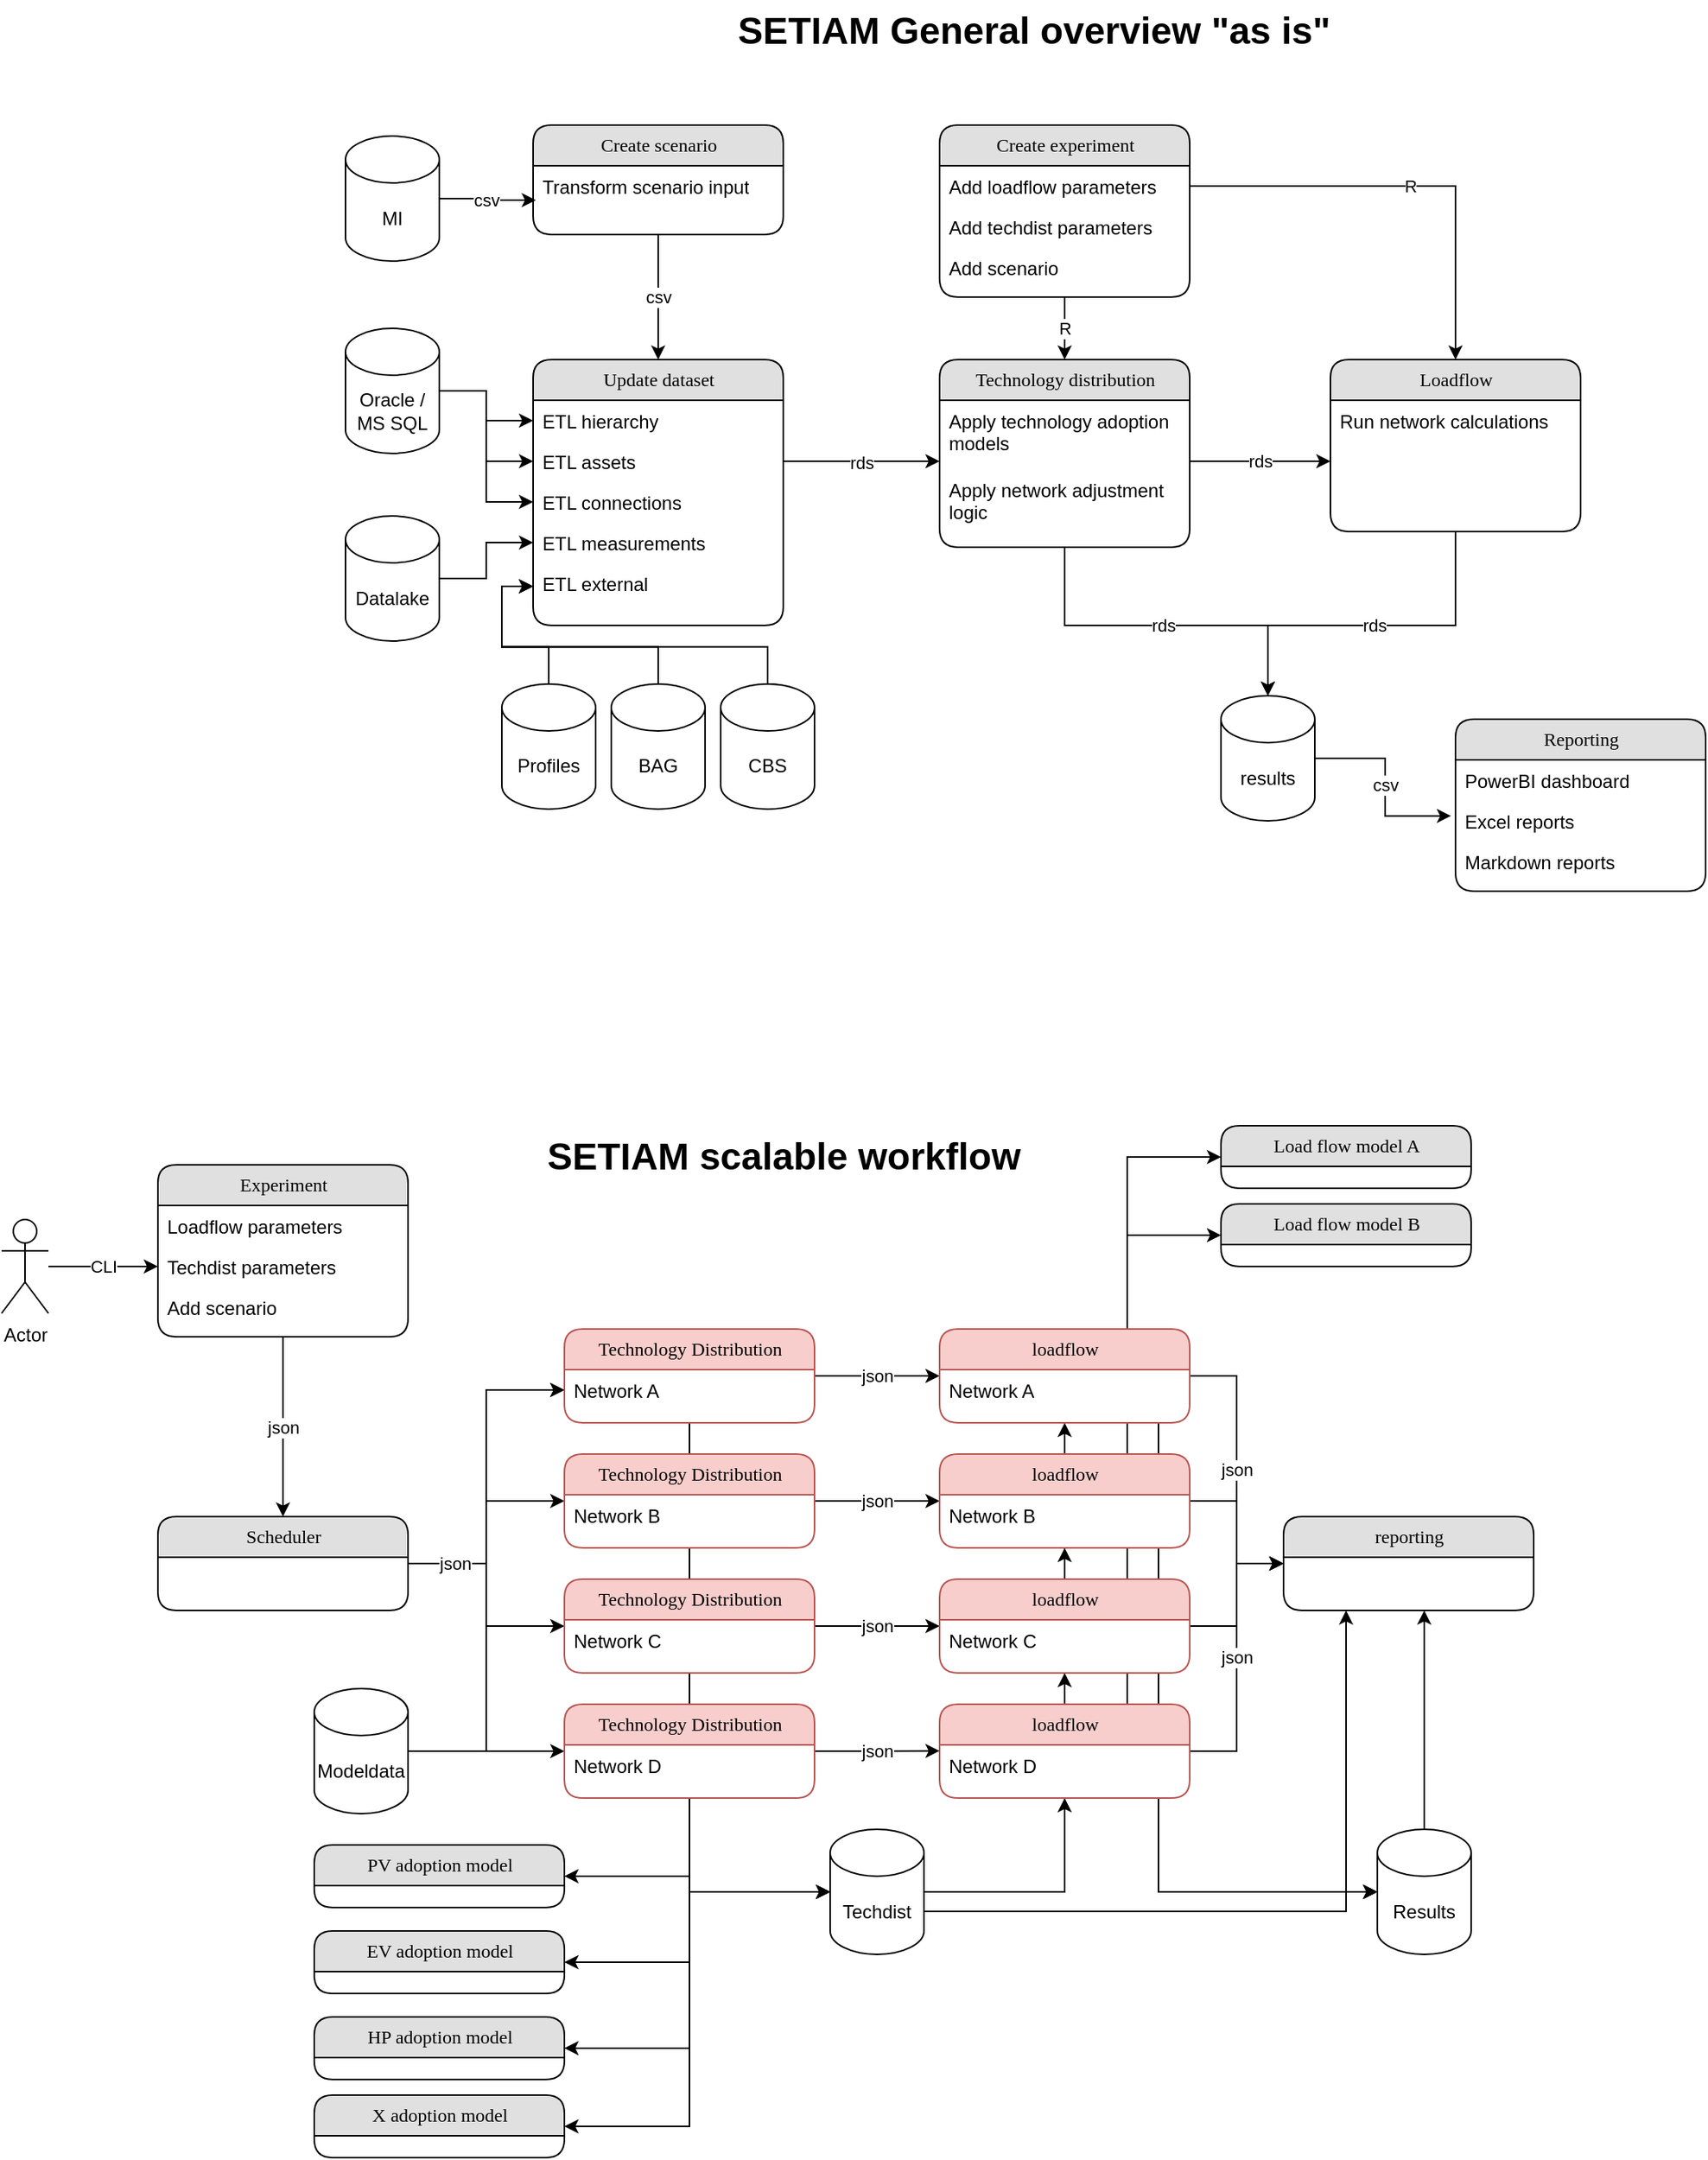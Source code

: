 <mxfile version="21.1.2" type="github">
  <diagram name="Page-1" id="b520641d-4fe3-3701-9064-5fc419738815">
    <mxGraphModel dx="5374" dy="796" grid="1" gridSize="10" guides="1" tooltips="1" connect="1" arrows="1" fold="1" page="1" pageScale="1" pageWidth="1100" pageHeight="850" background="none" math="0" shadow="0">
      <root>
        <mxCell id="0" />
        <mxCell id="1" parent="0" />
        <mxCell id="PACxMlugmtT-tu7Vrz_O-5" value="Update dataset" style="swimlane;html=1;fontStyle=0;childLayout=stackLayout;horizontal=1;startSize=26;fillColor=#e0e0e0;horizontalStack=0;resizeParent=1;resizeLast=0;collapsible=1;marginBottom=0;swimlaneFillColor=#ffffff;align=center;rounded=1;shadow=0;comic=0;labelBackgroundColor=none;strokeWidth=1;fontFamily=Verdana;fontSize=12" parent="1" vertex="1">
          <mxGeometry x="-2050" y="230" width="160" height="170" as="geometry">
            <mxRectangle x="-2050" y="230" width="130" height="30" as="alternateBounds" />
          </mxGeometry>
        </mxCell>
        <mxCell id="PACxMlugmtT-tu7Vrz_O-6" value="ETL hierarchy" style="text;html=1;strokeColor=none;fillColor=none;spacingLeft=4;spacingRight=4;whiteSpace=wrap;overflow=hidden;rotatable=0;points=[[0,0.5],[1,0.5]];portConstraint=eastwest;" parent="PACxMlugmtT-tu7Vrz_O-5" vertex="1">
          <mxGeometry y="26" width="160" height="26" as="geometry" />
        </mxCell>
        <mxCell id="PACxMlugmtT-tu7Vrz_O-7" value="ETL assets" style="text;html=1;strokeColor=none;fillColor=none;spacingLeft=4;spacingRight=4;whiteSpace=wrap;overflow=hidden;rotatable=0;points=[[0,0.5],[1,0.5]];portConstraint=eastwest;" parent="PACxMlugmtT-tu7Vrz_O-5" vertex="1">
          <mxGeometry y="52" width="160" height="26" as="geometry" />
        </mxCell>
        <mxCell id="PACxMlugmtT-tu7Vrz_O-8" value="ETL connections" style="text;html=1;strokeColor=none;fillColor=none;spacingLeft=4;spacingRight=4;whiteSpace=wrap;overflow=hidden;rotatable=0;points=[[0,0.5],[1,0.5]];portConstraint=eastwest;" parent="PACxMlugmtT-tu7Vrz_O-5" vertex="1">
          <mxGeometry y="78" width="160" height="26" as="geometry" />
        </mxCell>
        <mxCell id="PACxMlugmtT-tu7Vrz_O-98" value="ETL measurements" style="text;html=1;strokeColor=none;fillColor=none;spacingLeft=4;spacingRight=4;whiteSpace=wrap;overflow=hidden;rotatable=0;points=[[0,0.5],[1,0.5]];portConstraint=eastwest;" parent="PACxMlugmtT-tu7Vrz_O-5" vertex="1">
          <mxGeometry y="104" width="160" height="26" as="geometry" />
        </mxCell>
        <mxCell id="PACxMlugmtT-tu7Vrz_O-100" value="ETL external&amp;nbsp;" style="text;html=1;strokeColor=none;fillColor=none;spacingLeft=4;spacingRight=4;whiteSpace=wrap;overflow=hidden;rotatable=0;points=[[0,0.5],[1,0.5]];portConstraint=eastwest;" parent="PACxMlugmtT-tu7Vrz_O-5" vertex="1">
          <mxGeometry y="130" width="160" height="30" as="geometry" />
        </mxCell>
        <mxCell id="PACxMlugmtT-tu7Vrz_O-108" value="csv" style="edgeStyle=orthogonalEdgeStyle;rounded=0;orthogonalLoop=1;jettySize=auto;html=1;exitX=0.5;exitY=1;exitDx=0;exitDy=0;entryX=0.5;entryY=0;entryDx=0;entryDy=0;" parent="1" source="PACxMlugmtT-tu7Vrz_O-19" target="PACxMlugmtT-tu7Vrz_O-5" edge="1">
          <mxGeometry relative="1" as="geometry" />
        </mxCell>
        <mxCell id="PACxMlugmtT-tu7Vrz_O-19" value="Create scenario" style="swimlane;html=1;fontStyle=0;childLayout=stackLayout;horizontal=1;startSize=26;fillColor=#e0e0e0;horizontalStack=0;resizeParent=1;resizeLast=0;collapsible=1;marginBottom=0;swimlaneFillColor=#ffffff;align=center;rounded=1;shadow=0;comic=0;labelBackgroundColor=none;strokeWidth=1;fontFamily=Verdana;fontSize=12" parent="1" vertex="1">
          <mxGeometry x="-2050" y="80" width="160" height="70" as="geometry">
            <mxRectangle x="-2050" y="80" width="130" height="30" as="alternateBounds" />
          </mxGeometry>
        </mxCell>
        <mxCell id="PACxMlugmtT-tu7Vrz_O-20" value="Transform scenario input" style="text;html=1;strokeColor=none;fillColor=none;spacingLeft=4;spacingRight=4;whiteSpace=wrap;overflow=hidden;rotatable=0;points=[[0,0.5],[1,0.5]];portConstraint=eastwest;" parent="PACxMlugmtT-tu7Vrz_O-19" vertex="1">
          <mxGeometry y="26" width="160" height="26" as="geometry" />
        </mxCell>
        <mxCell id="PACxMlugmtT-tu7Vrz_O-87" value="R" style="edgeStyle=orthogonalEdgeStyle;rounded=0;orthogonalLoop=1;jettySize=auto;html=1;exitX=0.5;exitY=1;exitDx=0;exitDy=0;entryX=0.5;entryY=0;entryDx=0;entryDy=0;" parent="1" source="PACxMlugmtT-tu7Vrz_O-35" target="PACxMlugmtT-tu7Vrz_O-68" edge="1">
          <mxGeometry relative="1" as="geometry" />
        </mxCell>
        <mxCell id="PACxMlugmtT-tu7Vrz_O-35" value="Create experiment" style="swimlane;html=1;fontStyle=0;childLayout=stackLayout;horizontal=1;startSize=26;fillColor=#e0e0e0;horizontalStack=0;resizeParent=1;resizeLast=0;collapsible=1;marginBottom=0;swimlaneFillColor=#ffffff;align=center;rounded=1;shadow=0;comic=0;labelBackgroundColor=none;strokeWidth=1;fontFamily=Verdana;fontSize=12" parent="1" vertex="1">
          <mxGeometry x="-1790" y="80" width="160" height="110" as="geometry" />
        </mxCell>
        <mxCell id="PACxMlugmtT-tu7Vrz_O-37" value="Add loadflow parameters" style="text;html=1;strokeColor=none;fillColor=none;spacingLeft=4;spacingRight=4;whiteSpace=wrap;overflow=hidden;rotatable=0;points=[[0,0.5],[1,0.5]];portConstraint=eastwest;" parent="PACxMlugmtT-tu7Vrz_O-35" vertex="1">
          <mxGeometry y="26" width="160" height="26" as="geometry" />
        </mxCell>
        <mxCell id="PACxMlugmtT-tu7Vrz_O-39" value="Add techdist parameters" style="text;html=1;strokeColor=none;fillColor=none;spacingLeft=4;spacingRight=4;whiteSpace=wrap;overflow=hidden;rotatable=0;points=[[0,0.5],[1,0.5]];portConstraint=eastwest;" parent="PACxMlugmtT-tu7Vrz_O-35" vertex="1">
          <mxGeometry y="52" width="160" height="26" as="geometry" />
        </mxCell>
        <mxCell id="PACxMlugmtT-tu7Vrz_O-107" value="Add scenario" style="text;html=1;strokeColor=none;fillColor=none;spacingLeft=4;spacingRight=4;whiteSpace=wrap;overflow=hidden;rotatable=0;points=[[0,0.5],[1,0.5]];portConstraint=eastwest;" parent="PACxMlugmtT-tu7Vrz_O-35" vertex="1">
          <mxGeometry y="78" width="160" height="26" as="geometry" />
        </mxCell>
        <mxCell id="PACxMlugmtT-tu7Vrz_O-114" style="edgeStyle=orthogonalEdgeStyle;rounded=0;orthogonalLoop=1;jettySize=auto;html=1;exitX=0.5;exitY=0;exitDx=0;exitDy=0;exitPerimeter=0;entryX=0;entryY=0.5;entryDx=0;entryDy=0;" parent="1" source="PACxMlugmtT-tu7Vrz_O-41" target="PACxMlugmtT-tu7Vrz_O-100" edge="1">
          <mxGeometry relative="1" as="geometry" />
        </mxCell>
        <mxCell id="PACxMlugmtT-tu7Vrz_O-41" value="BAG" style="shape=cylinder3;whiteSpace=wrap;html=1;boundedLbl=1;backgroundOutline=1;size=15;" parent="1" vertex="1">
          <mxGeometry x="-2000" y="437.5" width="60" height="80" as="geometry" />
        </mxCell>
        <mxCell id="PACxMlugmtT-tu7Vrz_O-117" style="edgeStyle=orthogonalEdgeStyle;rounded=0;orthogonalLoop=1;jettySize=auto;html=1;exitX=0.5;exitY=0;exitDx=0;exitDy=0;exitPerimeter=0;entryX=0;entryY=0.5;entryDx=0;entryDy=0;" parent="1" source="PACxMlugmtT-tu7Vrz_O-42" target="PACxMlugmtT-tu7Vrz_O-100" edge="1">
          <mxGeometry relative="1" as="geometry" />
        </mxCell>
        <mxCell id="PACxMlugmtT-tu7Vrz_O-42" value="CBS" style="shape=cylinder3;whiteSpace=wrap;html=1;boundedLbl=1;backgroundOutline=1;size=15;" parent="1" vertex="1">
          <mxGeometry x="-1930" y="437.5" width="60" height="80" as="geometry" />
        </mxCell>
        <mxCell id="PACxMlugmtT-tu7Vrz_O-99" style="edgeStyle=orthogonalEdgeStyle;rounded=0;orthogonalLoop=1;jettySize=auto;html=1;exitX=1;exitY=0.5;exitDx=0;exitDy=0;exitPerimeter=0;entryX=0;entryY=0.5;entryDx=0;entryDy=0;" parent="1" source="PACxMlugmtT-tu7Vrz_O-58" target="PACxMlugmtT-tu7Vrz_O-98" edge="1">
          <mxGeometry relative="1" as="geometry" />
        </mxCell>
        <mxCell id="PACxMlugmtT-tu7Vrz_O-58" value="Datalake" style="shape=cylinder3;whiteSpace=wrap;html=1;boundedLbl=1;backgroundOutline=1;size=15;" parent="1" vertex="1">
          <mxGeometry x="-2170" y="330" width="60" height="80" as="geometry" />
        </mxCell>
        <mxCell id="PACxMlugmtT-tu7Vrz_O-116" style="edgeStyle=orthogonalEdgeStyle;rounded=0;orthogonalLoop=1;jettySize=auto;html=1;exitX=0.5;exitY=0;exitDx=0;exitDy=0;exitPerimeter=0;entryX=0;entryY=0.5;entryDx=0;entryDy=0;" parent="1" source="PACxMlugmtT-tu7Vrz_O-66" target="PACxMlugmtT-tu7Vrz_O-100" edge="1">
          <mxGeometry relative="1" as="geometry" />
        </mxCell>
        <mxCell id="PACxMlugmtT-tu7Vrz_O-66" value="Profiles" style="shape=cylinder3;whiteSpace=wrap;html=1;boundedLbl=1;backgroundOutline=1;size=15;" parent="1" vertex="1">
          <mxGeometry x="-2070" y="437.5" width="60" height="80" as="geometry" />
        </mxCell>
        <mxCell id="PACxMlugmtT-tu7Vrz_O-104" value="csv" style="edgeStyle=orthogonalEdgeStyle;rounded=0;orthogonalLoop=1;jettySize=auto;html=1;exitX=1;exitY=0.5;exitDx=0;exitDy=0;exitPerimeter=0;entryX=0.011;entryY=0.846;entryDx=0;entryDy=0;entryPerimeter=0;" parent="1" source="PACxMlugmtT-tu7Vrz_O-67" target="PACxMlugmtT-tu7Vrz_O-20" edge="1">
          <mxGeometry relative="1" as="geometry">
            <mxPoint x="-2050" y="140" as="targetPoint" />
          </mxGeometry>
        </mxCell>
        <mxCell id="PACxMlugmtT-tu7Vrz_O-67" value="MI" style="shape=cylinder3;whiteSpace=wrap;html=1;boundedLbl=1;backgroundOutline=1;size=15;" parent="1" vertex="1">
          <mxGeometry x="-2170" y="87" width="60" height="80" as="geometry" />
        </mxCell>
        <mxCell id="PACxMlugmtT-tu7Vrz_O-84" value="rds" style="edgeStyle=orthogonalEdgeStyle;rounded=0;orthogonalLoop=1;jettySize=auto;html=1;exitX=0.5;exitY=1;exitDx=0;exitDy=0;" parent="1" source="PACxMlugmtT-tu7Vrz_O-68" target="PACxMlugmtT-tu7Vrz_O-83" edge="1">
          <mxGeometry x="0.003" relative="1" as="geometry">
            <Array as="points">
              <mxPoint x="-1710" y="400" />
              <mxPoint x="-1580" y="400" />
            </Array>
            <mxPoint as="offset" />
          </mxGeometry>
        </mxCell>
        <mxCell id="PACxMlugmtT-tu7Vrz_O-68" value="Technology distribution" style="swimlane;html=1;fontStyle=0;childLayout=stackLayout;horizontal=1;startSize=26;fillColor=#e0e0e0;horizontalStack=0;resizeParent=1;resizeLast=0;collapsible=1;marginBottom=0;swimlaneFillColor=#ffffff;align=center;rounded=1;shadow=0;comic=0;labelBackgroundColor=none;strokeWidth=1;fontFamily=Verdana;fontSize=12;enumerate=0;" parent="1" vertex="1">
          <mxGeometry x="-1790" y="230" width="160" height="120" as="geometry">
            <mxRectangle x="-1790" y="230" width="180" height="30" as="alternateBounds" />
          </mxGeometry>
        </mxCell>
        <mxCell id="PACxMlugmtT-tu7Vrz_O-69" value="Apply technology adoption models" style="text;html=1;strokeColor=none;fillColor=none;spacingLeft=4;spacingRight=4;whiteSpace=wrap;overflow=hidden;rotatable=0;points=[[0,0.5],[1,0.5]];portConstraint=eastwest;" parent="PACxMlugmtT-tu7Vrz_O-68" vertex="1">
          <mxGeometry y="26" width="160" height="44" as="geometry" />
        </mxCell>
        <mxCell id="PACxMlugmtT-tu7Vrz_O-97" value="Apply network adjustment logic" style="text;html=1;strokeColor=none;fillColor=none;spacingLeft=4;spacingRight=4;whiteSpace=wrap;overflow=hidden;rotatable=0;points=[[0,0.5],[1,0.5]];portConstraint=eastwest;" parent="PACxMlugmtT-tu7Vrz_O-68" vertex="1">
          <mxGeometry y="70" width="160" height="44" as="geometry" />
        </mxCell>
        <mxCell id="PACxMlugmtT-tu7Vrz_O-85" value="rds" style="edgeStyle=orthogonalEdgeStyle;rounded=0;orthogonalLoop=1;jettySize=auto;html=1;exitX=0.5;exitY=1;exitDx=0;exitDy=0;entryX=0.5;entryY=0;entryDx=0;entryDy=0;entryPerimeter=0;" parent="1" source="PACxMlugmtT-tu7Vrz_O-72" target="PACxMlugmtT-tu7Vrz_O-83" edge="1">
          <mxGeometry relative="1" as="geometry">
            <Array as="points">
              <mxPoint x="-1460" y="400" />
              <mxPoint x="-1580" y="400" />
            </Array>
          </mxGeometry>
        </mxCell>
        <mxCell id="PACxMlugmtT-tu7Vrz_O-72" value="Loadflow" style="swimlane;html=1;fontStyle=0;childLayout=stackLayout;horizontal=1;startSize=26;fillColor=#e0e0e0;horizontalStack=0;resizeParent=1;resizeLast=0;collapsible=1;marginBottom=0;swimlaneFillColor=#ffffff;align=center;rounded=1;shadow=0;comic=0;labelBackgroundColor=none;strokeWidth=1;fontFamily=Verdana;fontSize=12" parent="1" vertex="1">
          <mxGeometry x="-1540" y="230" width="160" height="110" as="geometry">
            <mxRectangle x="-1540" y="230" width="90" height="30" as="alternateBounds" />
          </mxGeometry>
        </mxCell>
        <mxCell id="PACxMlugmtT-tu7Vrz_O-73" value="Run network calculations" style="text;html=1;strokeColor=none;fillColor=none;spacingLeft=4;spacingRight=4;whiteSpace=wrap;overflow=hidden;rotatable=0;points=[[0,0.5],[1,0.5]];portConstraint=eastwest;" parent="PACxMlugmtT-tu7Vrz_O-72" vertex="1">
          <mxGeometry y="26" width="160" height="26" as="geometry" />
        </mxCell>
        <mxCell id="PACxMlugmtT-tu7Vrz_O-76" value="Reporting" style="swimlane;html=1;fontStyle=0;childLayout=stackLayout;horizontal=1;startSize=26;fillColor=#e0e0e0;horizontalStack=0;resizeParent=1;resizeLast=0;collapsible=1;marginBottom=0;swimlaneFillColor=#ffffff;align=center;rounded=1;shadow=0;comic=0;labelBackgroundColor=none;strokeWidth=1;fontFamily=Verdana;fontSize=12" parent="1" vertex="1">
          <mxGeometry x="-1460" y="460" width="160" height="110" as="geometry">
            <mxRectangle x="-1430" y="390" width="100" height="30" as="alternateBounds" />
          </mxGeometry>
        </mxCell>
        <mxCell id="PACxMlugmtT-tu7Vrz_O-77" value="PowerBI dashboard" style="text;html=1;strokeColor=none;fillColor=none;spacingLeft=4;spacingRight=4;whiteSpace=wrap;overflow=hidden;rotatable=0;points=[[0,0.5],[1,0.5]];portConstraint=eastwest;" parent="PACxMlugmtT-tu7Vrz_O-76" vertex="1">
          <mxGeometry y="26" width="160" height="26" as="geometry" />
        </mxCell>
        <mxCell id="PACxMlugmtT-tu7Vrz_O-78" value="Excel reports" style="text;html=1;strokeColor=none;fillColor=none;spacingLeft=4;spacingRight=4;whiteSpace=wrap;overflow=hidden;rotatable=0;points=[[0,0.5],[1,0.5]];portConstraint=eastwest;" parent="PACxMlugmtT-tu7Vrz_O-76" vertex="1">
          <mxGeometry y="52" width="160" height="26" as="geometry" />
        </mxCell>
        <mxCell id="PACxMlugmtT-tu7Vrz_O-79" value="Markdown reports" style="text;html=1;strokeColor=none;fillColor=none;spacingLeft=4;spacingRight=4;whiteSpace=wrap;overflow=hidden;rotatable=0;points=[[0,0.5],[1,0.5]];portConstraint=eastwest;" parent="PACxMlugmtT-tu7Vrz_O-76" vertex="1">
          <mxGeometry y="78" width="160" height="26" as="geometry" />
        </mxCell>
        <mxCell id="PACxMlugmtT-tu7Vrz_O-80" value="rds" style="edgeStyle=orthogonalEdgeStyle;rounded=0;orthogonalLoop=1;jettySize=auto;html=1;exitX=1;exitY=0.5;exitDx=0;exitDy=0;entryX=0;entryY=0.5;entryDx=0;entryDy=0;" parent="1" source="PACxMlugmtT-tu7Vrz_O-7" edge="1">
          <mxGeometry relative="1" as="geometry">
            <mxPoint x="-1790" y="295" as="targetPoint" />
          </mxGeometry>
        </mxCell>
        <mxCell id="PACxMlugmtT-tu7Vrz_O-81" value="rds" style="edgeStyle=orthogonalEdgeStyle;rounded=0;orthogonalLoop=1;jettySize=auto;html=1;exitX=1;exitY=0.5;exitDx=0;exitDy=0;entryX=0;entryY=0.5;entryDx=0;entryDy=0;" parent="1" edge="1">
          <mxGeometry relative="1" as="geometry">
            <mxPoint x="-1630" y="295" as="sourcePoint" />
            <mxPoint x="-1540" y="295" as="targetPoint" />
          </mxGeometry>
        </mxCell>
        <mxCell id="PACxMlugmtT-tu7Vrz_O-86" value="csv" style="edgeStyle=orthogonalEdgeStyle;rounded=0;orthogonalLoop=1;jettySize=auto;html=1;exitX=1;exitY=0.5;exitDx=0;exitDy=0;exitPerimeter=0;entryX=-0.018;entryY=0.379;entryDx=0;entryDy=0;entryPerimeter=0;" parent="1" source="PACxMlugmtT-tu7Vrz_O-83" target="PACxMlugmtT-tu7Vrz_O-78" edge="1">
          <mxGeometry relative="1" as="geometry" />
        </mxCell>
        <mxCell id="PACxMlugmtT-tu7Vrz_O-83" value="results" style="shape=cylinder3;whiteSpace=wrap;html=1;boundedLbl=1;backgroundOutline=1;size=15;" parent="1" vertex="1">
          <mxGeometry x="-1610" y="445" width="60" height="80" as="geometry" />
        </mxCell>
        <mxCell id="PACxMlugmtT-tu7Vrz_O-90" style="edgeStyle=orthogonalEdgeStyle;rounded=0;orthogonalLoop=1;jettySize=auto;html=1;exitX=1;exitY=0.5;exitDx=0;exitDy=0;exitPerimeter=0;entryX=0;entryY=0.5;entryDx=0;entryDy=0;" parent="1" source="PACxMlugmtT-tu7Vrz_O-88" target="PACxMlugmtT-tu7Vrz_O-6" edge="1">
          <mxGeometry relative="1" as="geometry" />
        </mxCell>
        <mxCell id="PACxMlugmtT-tu7Vrz_O-111" style="edgeStyle=orthogonalEdgeStyle;rounded=0;orthogonalLoop=1;jettySize=auto;html=1;exitX=1;exitY=0.5;exitDx=0;exitDy=0;exitPerimeter=0;entryX=0;entryY=0.5;entryDx=0;entryDy=0;" parent="1" source="PACxMlugmtT-tu7Vrz_O-88" target="PACxMlugmtT-tu7Vrz_O-7" edge="1">
          <mxGeometry relative="1" as="geometry" />
        </mxCell>
        <mxCell id="PACxMlugmtT-tu7Vrz_O-118" style="edgeStyle=orthogonalEdgeStyle;rounded=0;orthogonalLoop=1;jettySize=auto;html=1;exitX=1;exitY=0.5;exitDx=0;exitDy=0;exitPerimeter=0;entryX=0;entryY=0.5;entryDx=0;entryDy=0;" parent="1" source="PACxMlugmtT-tu7Vrz_O-88" target="PACxMlugmtT-tu7Vrz_O-8" edge="1">
          <mxGeometry relative="1" as="geometry" />
        </mxCell>
        <mxCell id="PACxMlugmtT-tu7Vrz_O-88" value="Oracle /&lt;br&gt;MS SQL" style="shape=cylinder3;whiteSpace=wrap;html=1;boundedLbl=1;backgroundOutline=1;size=15;" parent="1" vertex="1">
          <mxGeometry x="-2170" y="210" width="60" height="80" as="geometry" />
        </mxCell>
        <mxCell id="PACxMlugmtT-tu7Vrz_O-105" value="R" style="edgeStyle=orthogonalEdgeStyle;rounded=0;orthogonalLoop=1;jettySize=auto;html=1;exitX=1;exitY=0.5;exitDx=0;exitDy=0;" parent="1" source="PACxMlugmtT-tu7Vrz_O-37" target="PACxMlugmtT-tu7Vrz_O-72" edge="1">
          <mxGeometry relative="1" as="geometry" />
        </mxCell>
        <mxCell id="PACxMlugmtT-tu7Vrz_O-163" value="PV adoption model" style="swimlane;html=1;fontStyle=0;childLayout=stackLayout;horizontal=1;startSize=26;fillColor=#e0e0e0;horizontalStack=0;resizeParent=1;resizeLast=0;collapsible=1;marginBottom=0;swimlaneFillColor=#ffffff;align=center;rounded=1;shadow=0;comic=0;labelBackgroundColor=none;strokeWidth=1;fontFamily=Verdana;fontSize=12;enumerate=0;" parent="1" vertex="1">
          <mxGeometry x="-2190" y="1180" width="160" height="40" as="geometry">
            <mxRectangle x="-1790" y="230" width="180" height="30" as="alternateBounds" />
          </mxGeometry>
        </mxCell>
        <mxCell id="PACxMlugmtT-tu7Vrz_O-166" value="HP adoption model" style="swimlane;html=1;fontStyle=0;childLayout=stackLayout;horizontal=1;startSize=26;fillColor=#e0e0e0;horizontalStack=0;resizeParent=1;resizeLast=0;collapsible=1;marginBottom=0;swimlaneFillColor=#ffffff;align=center;rounded=1;shadow=0;comic=0;labelBackgroundColor=none;strokeWidth=1;fontFamily=Verdana;fontSize=12;enumerate=0;" parent="1" vertex="1">
          <mxGeometry x="-2190" y="1290" width="160" height="40" as="geometry">
            <mxRectangle x="-1790" y="230" width="180" height="30" as="alternateBounds" />
          </mxGeometry>
        </mxCell>
        <mxCell id="PACxMlugmtT-tu7Vrz_O-167" value="EV adoption model" style="swimlane;html=1;fontStyle=0;childLayout=stackLayout;horizontal=1;startSize=26;fillColor=#e0e0e0;horizontalStack=0;resizeParent=1;resizeLast=0;collapsible=1;marginBottom=0;swimlaneFillColor=#ffffff;align=center;rounded=1;shadow=0;comic=0;labelBackgroundColor=none;strokeWidth=1;fontFamily=Verdana;fontSize=12;enumerate=0;" parent="1" vertex="1">
          <mxGeometry x="-2190" y="1235" width="160" height="40" as="geometry">
            <mxRectangle x="-1790" y="230" width="180" height="30" as="alternateBounds" />
          </mxGeometry>
        </mxCell>
        <mxCell id="PACxMlugmtT-tu7Vrz_O-212" value="json" style="edgeStyle=orthogonalEdgeStyle;rounded=0;orthogonalLoop=1;jettySize=auto;html=1;exitX=1;exitY=0.5;exitDx=0;exitDy=0;entryX=0;entryY=0.5;entryDx=0;entryDy=0;" parent="1" source="PACxMlugmtT-tu7Vrz_O-169" target="PACxMlugmtT-tu7Vrz_O-186" edge="1">
          <mxGeometry relative="1" as="geometry" />
        </mxCell>
        <mxCell id="PACxMlugmtT-tu7Vrz_O-227" style="edgeStyle=orthogonalEdgeStyle;rounded=0;orthogonalLoop=1;jettySize=auto;html=1;exitX=0.5;exitY=1;exitDx=0;exitDy=0;entryX=0;entryY=0.5;entryDx=0;entryDy=0;entryPerimeter=0;" parent="1" source="PACxMlugmtT-tu7Vrz_O-169" target="PACxMlugmtT-tu7Vrz_O-174" edge="1">
          <mxGeometry relative="1" as="geometry" />
        </mxCell>
        <mxCell id="PACxMlugmtT-tu7Vrz_O-179" style="edgeStyle=orthogonalEdgeStyle;rounded=0;orthogonalLoop=1;jettySize=auto;html=1;exitX=1;exitY=0.5;exitDx=0;exitDy=0;exitPerimeter=0;entryX=0;entryY=0.5;entryDx=0;entryDy=0;" parent="1" source="PACxMlugmtT-tu7Vrz_O-172" target="eO4IeB49cztOzRW8cTQI-7" edge="1">
          <mxGeometry relative="1" as="geometry" />
        </mxCell>
        <mxCell id="PACxMlugmtT-tu7Vrz_O-180" style="edgeStyle=orthogonalEdgeStyle;rounded=0;orthogonalLoop=1;jettySize=auto;html=1;exitX=1;exitY=0.5;exitDx=0;exitDy=0;exitPerimeter=0;entryX=0;entryY=0.5;entryDx=0;entryDy=0;" parent="1" source="PACxMlugmtT-tu7Vrz_O-172" target="PACxMlugmtT-tu7Vrz_O-169" edge="1">
          <mxGeometry relative="1" as="geometry" />
        </mxCell>
        <mxCell id="PACxMlugmtT-tu7Vrz_O-181" style="edgeStyle=orthogonalEdgeStyle;rounded=0;orthogonalLoop=1;jettySize=auto;html=1;exitX=1;exitY=0.5;exitDx=0;exitDy=0;exitPerimeter=0;entryX=0;entryY=0.5;entryDx=0;entryDy=0;" parent="1" source="PACxMlugmtT-tu7Vrz_O-172" target="PACxMlugmtT-tu7Vrz_O-178" edge="1">
          <mxGeometry relative="1" as="geometry" />
        </mxCell>
        <mxCell id="PACxMlugmtT-tu7Vrz_O-209" style="edgeStyle=orthogonalEdgeStyle;rounded=0;orthogonalLoop=1;jettySize=auto;html=1;exitX=1;exitY=0.5;exitDx=0;exitDy=0;exitPerimeter=0;entryX=0;entryY=0.5;entryDx=0;entryDy=0;" parent="1" source="PACxMlugmtT-tu7Vrz_O-172" target="PACxMlugmtT-tu7Vrz_O-208" edge="1">
          <mxGeometry relative="1" as="geometry" />
        </mxCell>
        <mxCell id="PACxMlugmtT-tu7Vrz_O-172" value="Modeldata" style="shape=cylinder3;whiteSpace=wrap;html=1;boundedLbl=1;backgroundOutline=1;size=15;" parent="1" vertex="1">
          <mxGeometry x="-2190" y="1080" width="60" height="80" as="geometry" />
        </mxCell>
        <mxCell id="PACxMlugmtT-tu7Vrz_O-253" style="edgeStyle=orthogonalEdgeStyle;rounded=0;orthogonalLoop=1;jettySize=auto;html=1;exitX=1;exitY=0.5;exitDx=0;exitDy=0;exitPerimeter=0;entryX=0.5;entryY=1;entryDx=0;entryDy=0;" parent="1" source="PACxMlugmtT-tu7Vrz_O-174" target="PACxMlugmtT-tu7Vrz_O-188" edge="1">
          <mxGeometry relative="1" as="geometry" />
        </mxCell>
        <mxCell id="PACxMlugmtT-tu7Vrz_O-254" style="edgeStyle=orthogonalEdgeStyle;rounded=0;orthogonalLoop=1;jettySize=auto;html=1;exitX=1;exitY=0.5;exitDx=0;exitDy=0;exitPerimeter=0;entryX=0.5;entryY=1;entryDx=0;entryDy=0;" parent="1" source="PACxMlugmtT-tu7Vrz_O-174" target="PACxMlugmtT-tu7Vrz_O-187" edge="1">
          <mxGeometry relative="1" as="geometry" />
        </mxCell>
        <mxCell id="PACxMlugmtT-tu7Vrz_O-255" style="edgeStyle=orthogonalEdgeStyle;rounded=0;orthogonalLoop=1;jettySize=auto;html=1;exitX=1;exitY=0.5;exitDx=0;exitDy=0;exitPerimeter=0;entryX=0.5;entryY=1;entryDx=0;entryDy=0;" parent="1" source="PACxMlugmtT-tu7Vrz_O-174" target="PACxMlugmtT-tu7Vrz_O-186" edge="1">
          <mxGeometry relative="1" as="geometry" />
        </mxCell>
        <mxCell id="PACxMlugmtT-tu7Vrz_O-256" style="edgeStyle=orthogonalEdgeStyle;rounded=0;orthogonalLoop=1;jettySize=auto;html=1;exitX=1;exitY=0.5;exitDx=0;exitDy=0;exitPerimeter=0;entryX=0.5;entryY=1;entryDx=0;entryDy=0;" parent="1" source="PACxMlugmtT-tu7Vrz_O-174" target="PACxMlugmtT-tu7Vrz_O-185" edge="1">
          <mxGeometry relative="1" as="geometry" />
        </mxCell>
        <mxCell id="PACxMlugmtT-tu7Vrz_O-266" style="edgeStyle=orthogonalEdgeStyle;rounded=0;orthogonalLoop=1;jettySize=auto;html=1;exitX=1;exitY=0;exitDx=0;exitDy=52.5;exitPerimeter=0;entryX=0.25;entryY=1;entryDx=0;entryDy=0;" parent="1" source="PACxMlugmtT-tu7Vrz_O-174" target="PACxMlugmtT-tu7Vrz_O-257" edge="1">
          <mxGeometry relative="1" as="geometry" />
        </mxCell>
        <mxCell id="PACxMlugmtT-tu7Vrz_O-174" value="Techdist" style="shape=cylinder3;whiteSpace=wrap;html=1;boundedLbl=1;backgroundOutline=1;size=15;" parent="1" vertex="1">
          <mxGeometry x="-1860" y="1170" width="60" height="80" as="geometry" />
        </mxCell>
        <mxCell id="PACxMlugmtT-tu7Vrz_O-213" value="json" style="edgeStyle=orthogonalEdgeStyle;rounded=0;orthogonalLoop=1;jettySize=auto;html=1;exitX=1;exitY=0.5;exitDx=0;exitDy=0;entryX=0;entryY=0.5;entryDx=0;entryDy=0;" parent="1" source="PACxMlugmtT-tu7Vrz_O-177" target="PACxMlugmtT-tu7Vrz_O-185" edge="1">
          <mxGeometry relative="1" as="geometry" />
        </mxCell>
        <mxCell id="PACxMlugmtT-tu7Vrz_O-238" style="edgeStyle=orthogonalEdgeStyle;rounded=0;orthogonalLoop=1;jettySize=auto;html=1;exitX=0.5;exitY=1;exitDx=0;exitDy=0;entryX=0;entryY=0.5;entryDx=0;entryDy=0;entryPerimeter=0;" parent="1" source="PACxMlugmtT-tu7Vrz_O-177" target="PACxMlugmtT-tu7Vrz_O-174" edge="1">
          <mxGeometry relative="1" as="geometry" />
        </mxCell>
        <mxCell id="PACxMlugmtT-tu7Vrz_O-177" value="Technology Distribution" style="swimlane;html=1;fontStyle=0;childLayout=stackLayout;horizontal=1;startSize=26;fillColor=#f8cecc;horizontalStack=0;resizeParent=1;resizeLast=0;collapsible=1;marginBottom=0;swimlaneFillColor=#ffffff;align=center;rounded=1;shadow=0;comic=0;labelBackgroundColor=none;strokeWidth=1;fontFamily=Verdana;fontSize=12;enumerate=0;strokeColor=#b85450;" parent="1" vertex="1">
          <mxGeometry x="-2030" y="850" width="160" height="60" as="geometry">
            <mxRectangle x="-1790" y="230" width="180" height="30" as="alternateBounds" />
          </mxGeometry>
        </mxCell>
        <mxCell id="eO4IeB49cztOzRW8cTQI-7" value="Network A" style="text;html=1;strokeColor=none;fillColor=none;spacingLeft=4;spacingRight=4;whiteSpace=wrap;overflow=hidden;rotatable=0;points=[[0,0.5],[1,0.5]];portConstraint=eastwest;" vertex="1" parent="PACxMlugmtT-tu7Vrz_O-177">
          <mxGeometry y="26" width="160" height="26" as="geometry" />
        </mxCell>
        <mxCell id="PACxMlugmtT-tu7Vrz_O-211" value="json" style="edgeStyle=orthogonalEdgeStyle;rounded=0;orthogonalLoop=1;jettySize=auto;html=1;exitX=1;exitY=0.5;exitDx=0;exitDy=0;entryX=0;entryY=0.5;entryDx=0;entryDy=0;" parent="1" source="PACxMlugmtT-tu7Vrz_O-178" target="PACxMlugmtT-tu7Vrz_O-187" edge="1">
          <mxGeometry relative="1" as="geometry" />
        </mxCell>
        <mxCell id="PACxMlugmtT-tu7Vrz_O-226" style="edgeStyle=orthogonalEdgeStyle;rounded=0;orthogonalLoop=1;jettySize=auto;html=1;exitX=0.5;exitY=1;exitDx=0;exitDy=0;entryX=0;entryY=0.5;entryDx=0;entryDy=0;entryPerimeter=0;" parent="1" source="PACxMlugmtT-tu7Vrz_O-178" target="PACxMlugmtT-tu7Vrz_O-174" edge="1">
          <mxGeometry relative="1" as="geometry" />
        </mxCell>
        <mxCell id="PACxMlugmtT-tu7Vrz_O-178" value="Technology Distribution" style="swimlane;html=1;fontStyle=0;childLayout=stackLayout;horizontal=1;startSize=26;fillColor=#f8cecc;horizontalStack=0;resizeParent=1;resizeLast=0;collapsible=1;marginBottom=0;swimlaneFillColor=#ffffff;align=center;rounded=1;shadow=0;comic=0;labelBackgroundColor=none;strokeWidth=1;fontFamily=Verdana;fontSize=12;enumerate=0;strokeColor=#b85450;" parent="1" vertex="1">
          <mxGeometry x="-2030" y="1010" width="160" height="60" as="geometry">
            <mxRectangle x="-1790" y="230" width="180" height="30" as="alternateBounds" />
          </mxGeometry>
        </mxCell>
        <mxCell id="eO4IeB49cztOzRW8cTQI-9" value="Network C" style="text;html=1;strokeColor=none;fillColor=none;spacingLeft=4;spacingRight=4;whiteSpace=wrap;overflow=hidden;rotatable=0;points=[[0,0.5],[1,0.5]];portConstraint=eastwest;" vertex="1" parent="PACxMlugmtT-tu7Vrz_O-178">
          <mxGeometry y="26" width="160" height="26" as="geometry" />
        </mxCell>
        <mxCell id="PACxMlugmtT-tu7Vrz_O-194" style="edgeStyle=orthogonalEdgeStyle;rounded=0;orthogonalLoop=1;jettySize=auto;html=1;exitX=1;exitY=0.5;exitDx=0;exitDy=0;entryX=0;entryY=0.5;entryDx=0;entryDy=0;entryPerimeter=0;" parent="1" source="PACxMlugmtT-tu7Vrz_O-185" target="PACxMlugmtT-tu7Vrz_O-193" edge="1">
          <mxGeometry relative="1" as="geometry">
            <Array as="points">
              <mxPoint x="-1650" y="880" />
              <mxPoint x="-1650" y="1210" />
            </Array>
          </mxGeometry>
        </mxCell>
        <mxCell id="PACxMlugmtT-tu7Vrz_O-263" value="json" style="edgeStyle=orthogonalEdgeStyle;rounded=0;orthogonalLoop=1;jettySize=auto;html=1;exitX=1;exitY=0.5;exitDx=0;exitDy=0;entryX=0;entryY=0.5;entryDx=0;entryDy=0;" parent="1" source="PACxMlugmtT-tu7Vrz_O-185" target="PACxMlugmtT-tu7Vrz_O-257" edge="1">
          <mxGeometry relative="1" as="geometry" />
        </mxCell>
        <mxCell id="PACxMlugmtT-tu7Vrz_O-283" style="edgeStyle=orthogonalEdgeStyle;rounded=0;orthogonalLoop=1;jettySize=auto;html=1;exitX=0.75;exitY=0;exitDx=0;exitDy=0;entryX=0;entryY=0.5;entryDx=0;entryDy=0;" parent="1" source="PACxMlugmtT-tu7Vrz_O-185" target="PACxMlugmtT-tu7Vrz_O-280" edge="1">
          <mxGeometry relative="1" as="geometry" />
        </mxCell>
        <mxCell id="PACxMlugmtT-tu7Vrz_O-284" style="edgeStyle=orthogonalEdgeStyle;rounded=0;orthogonalLoop=1;jettySize=auto;html=1;exitX=0.75;exitY=0;exitDx=0;exitDy=0;entryX=0;entryY=0.5;entryDx=0;entryDy=0;" parent="1" source="PACxMlugmtT-tu7Vrz_O-188" target="PACxMlugmtT-tu7Vrz_O-281" edge="1">
          <mxGeometry relative="1" as="geometry" />
        </mxCell>
        <object label="loadflow" id="PACxMlugmtT-tu7Vrz_O-185">
          <mxCell style="swimlane;html=1;fontStyle=0;childLayout=stackLayout;horizontal=1;startSize=26;fillColor=#f8cecc;horizontalStack=0;resizeParent=1;resizeLast=0;collapsible=1;marginBottom=0;swimlaneFillColor=#ffffff;align=center;rounded=1;shadow=0;comic=0;labelBackgroundColor=none;strokeWidth=1;fontFamily=Verdana;fontSize=12;enumerate=0;strokeColor=#b85450;" parent="1" vertex="1">
            <mxGeometry x="-1790" y="850" width="160" height="60" as="geometry">
              <mxRectangle x="-1790" y="230" width="180" height="30" as="alternateBounds" />
            </mxGeometry>
          </mxCell>
        </object>
        <mxCell id="eO4IeB49cztOzRW8cTQI-17" value="Network A" style="text;html=1;strokeColor=none;fillColor=none;spacingLeft=4;spacingRight=4;whiteSpace=wrap;overflow=hidden;rotatable=0;points=[[0,0.5],[1,0.5]];portConstraint=eastwest;" vertex="1" parent="PACxMlugmtT-tu7Vrz_O-185">
          <mxGeometry y="26" width="160" height="26" as="geometry" />
        </mxCell>
        <mxCell id="PACxMlugmtT-tu7Vrz_O-196" style="edgeStyle=orthogonalEdgeStyle;rounded=0;orthogonalLoop=1;jettySize=auto;html=1;exitX=1;exitY=0.5;exitDx=0;exitDy=0;entryX=0;entryY=0.5;entryDx=0;entryDy=0;entryPerimeter=0;" parent="1" source="PACxMlugmtT-tu7Vrz_O-186" target="PACxMlugmtT-tu7Vrz_O-193" edge="1">
          <mxGeometry relative="1" as="geometry">
            <Array as="points">
              <mxPoint x="-1650" y="960" />
              <mxPoint x="-1650" y="1210" />
            </Array>
          </mxGeometry>
        </mxCell>
        <mxCell id="PACxMlugmtT-tu7Vrz_O-261" style="edgeStyle=orthogonalEdgeStyle;rounded=0;orthogonalLoop=1;jettySize=auto;html=1;exitX=1;exitY=0.5;exitDx=0;exitDy=0;entryX=0;entryY=0.5;entryDx=0;entryDy=0;" parent="1" source="PACxMlugmtT-tu7Vrz_O-186" target="PACxMlugmtT-tu7Vrz_O-257" edge="1">
          <mxGeometry relative="1" as="geometry" />
        </mxCell>
        <mxCell id="PACxMlugmtT-tu7Vrz_O-186" value="loadflow" style="swimlane;html=1;fontStyle=0;childLayout=stackLayout;horizontal=1;startSize=26;fillColor=#f8cecc;horizontalStack=0;resizeParent=1;resizeLast=0;collapsible=1;marginBottom=0;swimlaneFillColor=#ffffff;align=center;rounded=1;shadow=0;comic=0;labelBackgroundColor=none;strokeWidth=1;fontFamily=Verdana;fontSize=12;enumerate=0;strokeColor=#b85450;" parent="1" vertex="1">
          <mxGeometry x="-1790" y="930" width="160" height="60" as="geometry">
            <mxRectangle x="-1790" y="230" width="180" height="30" as="alternateBounds" />
          </mxGeometry>
        </mxCell>
        <mxCell id="eO4IeB49cztOzRW8cTQI-18" value="Network B" style="text;html=1;strokeColor=none;fillColor=none;spacingLeft=4;spacingRight=4;whiteSpace=wrap;overflow=hidden;rotatable=0;points=[[0,0.5],[1,0.5]];portConstraint=eastwest;" vertex="1" parent="PACxMlugmtT-tu7Vrz_O-186">
          <mxGeometry y="26" width="160" height="26" as="geometry" />
        </mxCell>
        <mxCell id="PACxMlugmtT-tu7Vrz_O-198" style="edgeStyle=orthogonalEdgeStyle;rounded=0;orthogonalLoop=1;jettySize=auto;html=1;exitX=1;exitY=0.5;exitDx=0;exitDy=0;entryX=0;entryY=0.5;entryDx=0;entryDy=0;entryPerimeter=0;" parent="1" source="PACxMlugmtT-tu7Vrz_O-187" target="PACxMlugmtT-tu7Vrz_O-193" edge="1">
          <mxGeometry relative="1" as="geometry">
            <Array as="points">
              <mxPoint x="-1650" y="1040" />
              <mxPoint x="-1650" y="1210" />
            </Array>
          </mxGeometry>
        </mxCell>
        <mxCell id="PACxMlugmtT-tu7Vrz_O-258" style="edgeStyle=orthogonalEdgeStyle;rounded=0;orthogonalLoop=1;jettySize=auto;html=1;exitX=1;exitY=0.5;exitDx=0;exitDy=0;entryX=0;entryY=0.5;entryDx=0;entryDy=0;" parent="1" source="PACxMlugmtT-tu7Vrz_O-187" target="PACxMlugmtT-tu7Vrz_O-257" edge="1">
          <mxGeometry relative="1" as="geometry" />
        </mxCell>
        <mxCell id="PACxMlugmtT-tu7Vrz_O-187" value="loadflow" style="swimlane;html=1;fontStyle=0;childLayout=stackLayout;horizontal=1;startSize=26;fillColor=#f8cecc;horizontalStack=0;resizeParent=1;resizeLast=0;collapsible=1;marginBottom=0;swimlaneFillColor=#ffffff;align=center;rounded=1;shadow=0;comic=0;labelBackgroundColor=none;strokeWidth=1;fontFamily=Verdana;fontSize=12;enumerate=0;strokeColor=#b85450;" parent="1" vertex="1">
          <mxGeometry x="-1790" y="1010" width="160" height="60" as="geometry">
            <mxRectangle x="-1790" y="230" width="180" height="30" as="alternateBounds" />
          </mxGeometry>
        </mxCell>
        <mxCell id="eO4IeB49cztOzRW8cTQI-19" value="Network C" style="text;html=1;strokeColor=none;fillColor=none;spacingLeft=4;spacingRight=4;whiteSpace=wrap;overflow=hidden;rotatable=0;points=[[0,0.5],[1,0.5]];portConstraint=eastwest;" vertex="1" parent="PACxMlugmtT-tu7Vrz_O-187">
          <mxGeometry y="26" width="160" height="26" as="geometry" />
        </mxCell>
        <mxCell id="PACxMlugmtT-tu7Vrz_O-200" style="edgeStyle=orthogonalEdgeStyle;rounded=0;orthogonalLoop=1;jettySize=auto;html=1;exitX=1;exitY=0.5;exitDx=0;exitDy=0;entryX=0;entryY=0.5;entryDx=0;entryDy=0;entryPerimeter=0;" parent="1" source="PACxMlugmtT-tu7Vrz_O-188" target="PACxMlugmtT-tu7Vrz_O-193" edge="1">
          <mxGeometry relative="1" as="geometry">
            <Array as="points">
              <mxPoint x="-1650" y="1120" />
              <mxPoint x="-1650" y="1210" />
            </Array>
          </mxGeometry>
        </mxCell>
        <mxCell id="PACxMlugmtT-tu7Vrz_O-260" value="json" style="edgeStyle=orthogonalEdgeStyle;rounded=0;orthogonalLoop=1;jettySize=auto;html=1;exitX=1;exitY=0.5;exitDx=0;exitDy=0;entryX=0;entryY=0.5;entryDx=0;entryDy=0;" parent="1" source="PACxMlugmtT-tu7Vrz_O-188" target="PACxMlugmtT-tu7Vrz_O-257" edge="1">
          <mxGeometry relative="1" as="geometry" />
        </mxCell>
        <mxCell id="PACxMlugmtT-tu7Vrz_O-188" value="loadflow" style="swimlane;html=1;fontStyle=0;childLayout=stackLayout;horizontal=1;startSize=26;fillColor=#f8cecc;horizontalStack=0;resizeParent=1;resizeLast=0;collapsible=1;marginBottom=0;swimlaneFillColor=#ffffff;align=center;rounded=1;shadow=0;comic=0;labelBackgroundColor=none;strokeWidth=1;fontFamily=Verdana;fontSize=12;enumerate=0;strokeColor=#b85450;" parent="1" vertex="1">
          <mxGeometry x="-1790" y="1090" width="160" height="60" as="geometry">
            <mxRectangle x="-1790" y="230" width="180" height="30" as="alternateBounds" />
          </mxGeometry>
        </mxCell>
        <mxCell id="eO4IeB49cztOzRW8cTQI-20" value="Network D" style="text;html=1;strokeColor=none;fillColor=none;spacingLeft=4;spacingRight=4;whiteSpace=wrap;overflow=hidden;rotatable=0;points=[[0,0.5],[1,0.5]];portConstraint=eastwest;" vertex="1" parent="PACxMlugmtT-tu7Vrz_O-188">
          <mxGeometry y="26" width="160" height="26" as="geometry" />
        </mxCell>
        <mxCell id="PACxMlugmtT-tu7Vrz_O-264" style="edgeStyle=orthogonalEdgeStyle;rounded=0;orthogonalLoop=1;jettySize=auto;html=1;exitX=0.5;exitY=0;exitDx=0;exitDy=0;exitPerimeter=0;" parent="1" source="PACxMlugmtT-tu7Vrz_O-193" edge="1">
          <mxGeometry relative="1" as="geometry">
            <mxPoint x="-1480" y="1030" as="targetPoint" />
          </mxGeometry>
        </mxCell>
        <mxCell id="PACxMlugmtT-tu7Vrz_O-193" value="Results" style="shape=cylinder3;whiteSpace=wrap;html=1;boundedLbl=1;backgroundOutline=1;size=15;" parent="1" vertex="1">
          <mxGeometry x="-1510" y="1170" width="60" height="80" as="geometry" />
        </mxCell>
        <mxCell id="PACxMlugmtT-tu7Vrz_O-210" value="json" style="edgeStyle=orthogonalEdgeStyle;rounded=0;orthogonalLoop=1;jettySize=auto;html=1;exitX=1;exitY=0.5;exitDx=0;exitDy=0;" parent="1" source="PACxMlugmtT-tu7Vrz_O-208" edge="1">
          <mxGeometry relative="1" as="geometry">
            <mxPoint x="-1790.0" y="1119.818" as="targetPoint" />
          </mxGeometry>
        </mxCell>
        <mxCell id="PACxMlugmtT-tu7Vrz_O-224" style="edgeStyle=orthogonalEdgeStyle;rounded=0;orthogonalLoop=1;jettySize=auto;html=1;exitX=0.5;exitY=1;exitDx=0;exitDy=0;entryX=0;entryY=0.5;entryDx=0;entryDy=0;entryPerimeter=0;" parent="1" source="PACxMlugmtT-tu7Vrz_O-208" target="PACxMlugmtT-tu7Vrz_O-174" edge="1">
          <mxGeometry relative="1" as="geometry" />
        </mxCell>
        <mxCell id="PACxMlugmtT-tu7Vrz_O-277" value="" style="edgeStyle=orthogonalEdgeStyle;rounded=0;orthogonalLoop=1;jettySize=auto;html=1;exitX=0.5;exitY=1;exitDx=0;exitDy=0;entryX=1;entryY=0.5;entryDx=0;entryDy=0;" parent="1" source="PACxMlugmtT-tu7Vrz_O-208" target="PACxMlugmtT-tu7Vrz_O-163" edge="1">
          <mxGeometry relative="1" as="geometry">
            <Array as="points">
              <mxPoint x="-1950" y="1200" />
            </Array>
          </mxGeometry>
        </mxCell>
        <mxCell id="PACxMlugmtT-tu7Vrz_O-278" style="edgeStyle=orthogonalEdgeStyle;rounded=0;orthogonalLoop=1;jettySize=auto;html=1;exitX=0.5;exitY=1;exitDx=0;exitDy=0;entryX=1;entryY=0.5;entryDx=0;entryDy=0;" parent="1" source="PACxMlugmtT-tu7Vrz_O-208" target="PACxMlugmtT-tu7Vrz_O-167" edge="1">
          <mxGeometry relative="1" as="geometry" />
        </mxCell>
        <mxCell id="PACxMlugmtT-tu7Vrz_O-279" style="edgeStyle=orthogonalEdgeStyle;rounded=0;orthogonalLoop=1;jettySize=auto;html=1;exitX=0.5;exitY=1;exitDx=0;exitDy=0;entryX=1;entryY=0.5;entryDx=0;entryDy=0;" parent="1" source="PACxMlugmtT-tu7Vrz_O-208" target="PACxMlugmtT-tu7Vrz_O-166" edge="1">
          <mxGeometry relative="1" as="geometry" />
        </mxCell>
        <mxCell id="PACxMlugmtT-tu7Vrz_O-286" style="edgeStyle=orthogonalEdgeStyle;rounded=0;orthogonalLoop=1;jettySize=auto;html=1;exitX=0.5;exitY=1;exitDx=0;exitDy=0;entryX=1;entryY=0.5;entryDx=0;entryDy=0;" parent="1" source="PACxMlugmtT-tu7Vrz_O-208" target="PACxMlugmtT-tu7Vrz_O-285" edge="1">
          <mxGeometry relative="1" as="geometry" />
        </mxCell>
        <mxCell id="PACxMlugmtT-tu7Vrz_O-208" value="Technology Distribution" style="swimlane;html=1;fontStyle=0;childLayout=stackLayout;horizontal=1;startSize=26;fillColor=#f8cecc;horizontalStack=0;resizeParent=1;resizeLast=0;collapsible=1;marginBottom=0;swimlaneFillColor=#ffffff;align=center;rounded=1;shadow=0;comic=0;labelBackgroundColor=none;strokeWidth=1;fontFamily=Verdana;fontSize=12;enumerate=0;strokeColor=#b85450;" parent="1" vertex="1">
          <mxGeometry x="-2030" y="1090" width="160" height="60" as="geometry">
            <mxRectangle x="-1790" y="230" width="180" height="30" as="alternateBounds" />
          </mxGeometry>
        </mxCell>
        <mxCell id="eO4IeB49cztOzRW8cTQI-10" value="Network D" style="text;html=1;strokeColor=none;fillColor=none;spacingLeft=4;spacingRight=4;whiteSpace=wrap;overflow=hidden;rotatable=0;points=[[0,0.5],[1,0.5]];portConstraint=eastwest;" vertex="1" parent="PACxMlugmtT-tu7Vrz_O-208">
          <mxGeometry y="26" width="160" height="26" as="geometry" />
        </mxCell>
        <mxCell id="PACxMlugmtT-tu7Vrz_O-257" value="reporting" style="swimlane;html=1;fontStyle=0;childLayout=stackLayout;horizontal=1;startSize=26;fillColor=#e0e0e0;horizontalStack=0;resizeParent=1;resizeLast=0;collapsible=1;marginBottom=0;swimlaneFillColor=#ffffff;align=center;rounded=1;shadow=0;comic=0;labelBackgroundColor=none;strokeWidth=1;fontFamily=Verdana;fontSize=12;enumerate=0;" parent="1" vertex="1">
          <mxGeometry x="-1570" y="970" width="160" height="60" as="geometry">
            <mxRectangle x="-1790" y="230" width="180" height="30" as="alternateBounds" />
          </mxGeometry>
        </mxCell>
        <mxCell id="eO4IeB49cztOzRW8cTQI-14" value="json" style="edgeStyle=orthogonalEdgeStyle;rounded=0;orthogonalLoop=1;jettySize=auto;html=1;exitX=0.5;exitY=1;exitDx=0;exitDy=0;entryX=0.5;entryY=0;entryDx=0;entryDy=0;" edge="1" parent="1" source="PACxMlugmtT-tu7Vrz_O-273" target="eO4IeB49cztOzRW8cTQI-11">
          <mxGeometry relative="1" as="geometry" />
        </mxCell>
        <mxCell id="PACxMlugmtT-tu7Vrz_O-273" value="Experiment" style="swimlane;html=1;fontStyle=0;childLayout=stackLayout;horizontal=1;startSize=26;fillColor=#e0e0e0;horizontalStack=0;resizeParent=1;resizeLast=0;collapsible=1;marginBottom=0;swimlaneFillColor=#ffffff;align=center;rounded=1;shadow=0;comic=0;labelBackgroundColor=none;strokeWidth=1;fontFamily=Verdana;fontSize=12" parent="1" vertex="1">
          <mxGeometry x="-2290" y="745" width="160" height="110" as="geometry" />
        </mxCell>
        <mxCell id="PACxMlugmtT-tu7Vrz_O-274" value="Loadflow parameters" style="text;html=1;strokeColor=none;fillColor=none;spacingLeft=4;spacingRight=4;whiteSpace=wrap;overflow=hidden;rotatable=0;points=[[0,0.5],[1,0.5]];portConstraint=eastwest;" parent="PACxMlugmtT-tu7Vrz_O-273" vertex="1">
          <mxGeometry y="26" width="160" height="26" as="geometry" />
        </mxCell>
        <mxCell id="PACxMlugmtT-tu7Vrz_O-275" value="Techdist parameters" style="text;html=1;strokeColor=none;fillColor=none;spacingLeft=4;spacingRight=4;whiteSpace=wrap;overflow=hidden;rotatable=0;points=[[0,0.5],[1,0.5]];portConstraint=eastwest;" parent="PACxMlugmtT-tu7Vrz_O-273" vertex="1">
          <mxGeometry y="52" width="160" height="26" as="geometry" />
        </mxCell>
        <mxCell id="PACxMlugmtT-tu7Vrz_O-276" value="Add scenario" style="text;html=1;strokeColor=none;fillColor=none;spacingLeft=4;spacingRight=4;whiteSpace=wrap;overflow=hidden;rotatable=0;points=[[0,0.5],[1,0.5]];portConstraint=eastwest;" parent="PACxMlugmtT-tu7Vrz_O-273" vertex="1">
          <mxGeometry y="78" width="160" height="26" as="geometry" />
        </mxCell>
        <mxCell id="PACxMlugmtT-tu7Vrz_O-280" value="Load flow model B" style="swimlane;html=1;fontStyle=0;childLayout=stackLayout;horizontal=1;startSize=26;fillColor=#e0e0e0;horizontalStack=0;resizeParent=1;resizeLast=0;collapsible=1;marginBottom=0;swimlaneFillColor=#ffffff;align=center;rounded=1;shadow=0;comic=0;labelBackgroundColor=none;strokeWidth=1;fontFamily=Verdana;fontSize=12;enumerate=0;" parent="1" vertex="1">
          <mxGeometry x="-1610" y="770" width="160" height="40" as="geometry">
            <mxRectangle x="-1790" y="230" width="180" height="30" as="alternateBounds" />
          </mxGeometry>
        </mxCell>
        <mxCell id="PACxMlugmtT-tu7Vrz_O-281" value="Load flow model A" style="swimlane;html=1;fontStyle=0;childLayout=stackLayout;horizontal=1;startSize=26;fillColor=#e0e0e0;horizontalStack=0;resizeParent=1;resizeLast=0;collapsible=1;marginBottom=0;swimlaneFillColor=#ffffff;align=center;rounded=1;shadow=0;comic=0;labelBackgroundColor=none;strokeWidth=1;fontFamily=Verdana;fontSize=12;enumerate=0;" parent="1" vertex="1">
          <mxGeometry x="-1610" y="720" width="160" height="40" as="geometry">
            <mxRectangle x="-1790" y="230" width="180" height="30" as="alternateBounds" />
          </mxGeometry>
        </mxCell>
        <mxCell id="PACxMlugmtT-tu7Vrz_O-285" value="X adoption model" style="swimlane;html=1;fontStyle=0;childLayout=stackLayout;horizontal=1;startSize=26;fillColor=#e0e0e0;horizontalStack=0;resizeParent=1;resizeLast=0;collapsible=1;marginBottom=0;swimlaneFillColor=#ffffff;align=center;rounded=1;shadow=0;comic=0;labelBackgroundColor=none;strokeWidth=1;fontFamily=Verdana;fontSize=12;enumerate=0;" parent="1" vertex="1">
          <mxGeometry x="-2190" y="1340" width="160" height="40" as="geometry">
            <mxRectangle x="-1790" y="230" width="180" height="30" as="alternateBounds" />
          </mxGeometry>
        </mxCell>
        <mxCell id="PACxMlugmtT-tu7Vrz_O-288" value="CLI" style="edgeStyle=orthogonalEdgeStyle;rounded=0;orthogonalLoop=1;jettySize=auto;html=1;entryX=0;entryY=0.5;entryDx=0;entryDy=0;" parent="1" source="PACxMlugmtT-tu7Vrz_O-287" target="PACxMlugmtT-tu7Vrz_O-275" edge="1">
          <mxGeometry relative="1" as="geometry" />
        </mxCell>
        <mxCell id="PACxMlugmtT-tu7Vrz_O-287" value="Actor" style="shape=umlActor;verticalLabelPosition=bottom;verticalAlign=top;html=1;outlineConnect=0;" parent="1" vertex="1">
          <mxGeometry x="-2390" y="780" width="30" height="60" as="geometry" />
        </mxCell>
        <mxCell id="eO4IeB49cztOzRW8cTQI-1" value="SETIAM General overview &quot;as is&quot;" style="text;strokeColor=none;fillColor=none;html=1;fontSize=24;fontStyle=1;verticalAlign=middle;align=center;" vertex="1" parent="1">
          <mxGeometry x="-1780" width="100" height="40" as="geometry" />
        </mxCell>
        <mxCell id="eO4IeB49cztOzRW8cTQI-2" value="SETIAM scalable workflow" style="text;strokeColor=none;fillColor=none;html=1;fontSize=24;fontStyle=1;verticalAlign=middle;align=center;" vertex="1" parent="1">
          <mxGeometry x="-1940" y="720" width="100" height="40" as="geometry" />
        </mxCell>
        <mxCell id="PACxMlugmtT-tu7Vrz_O-169" value="Technology Distribution" style="swimlane;html=1;fontStyle=0;childLayout=stackLayout;horizontal=1;startSize=26;fillColor=#f8cecc;horizontalStack=0;resizeParent=1;resizeLast=0;collapsible=1;marginBottom=0;swimlaneFillColor=#ffffff;align=center;rounded=1;shadow=0;comic=0;labelBackgroundColor=none;strokeWidth=1;fontFamily=Verdana;fontSize=12;enumerate=0;strokeColor=#b85450;" parent="1" vertex="1">
          <mxGeometry x="-2030" y="930" width="160" height="60" as="geometry">
            <mxRectangle x="-2030" y="930" width="180" height="30" as="alternateBounds" />
          </mxGeometry>
        </mxCell>
        <mxCell id="eO4IeB49cztOzRW8cTQI-8" value="Network B" style="text;html=1;strokeColor=none;fillColor=none;spacingLeft=4;spacingRight=4;whiteSpace=wrap;overflow=hidden;rotatable=0;points=[[0,0.5],[1,0.5]];portConstraint=eastwest;" vertex="1" parent="PACxMlugmtT-tu7Vrz_O-169">
          <mxGeometry y="26" width="160" height="26" as="geometry" />
        </mxCell>
        <mxCell id="eO4IeB49cztOzRW8cTQI-16" value="json" style="edgeStyle=orthogonalEdgeStyle;rounded=0;orthogonalLoop=1;jettySize=auto;html=1;exitX=1;exitY=0.5;exitDx=0;exitDy=0;entryX=0;entryY=0.5;entryDx=0;entryDy=0;" edge="1" parent="1" source="eO4IeB49cztOzRW8cTQI-11" target="eO4IeB49cztOzRW8cTQI-7">
          <mxGeometry x="-0.716" relative="1" as="geometry">
            <mxPoint as="offset" />
          </mxGeometry>
        </mxCell>
        <mxCell id="eO4IeB49cztOzRW8cTQI-11" value="Scheduler" style="swimlane;html=1;fontStyle=0;childLayout=stackLayout;horizontal=1;startSize=26;fillColor=#e0e0e0;horizontalStack=0;resizeParent=1;resizeLast=0;collapsible=1;marginBottom=0;swimlaneFillColor=#ffffff;align=center;rounded=1;shadow=0;comic=0;labelBackgroundColor=none;strokeWidth=1;fontFamily=Verdana;fontSize=12;enumerate=0;" vertex="1" parent="1">
          <mxGeometry x="-2290" y="970" width="160" height="60" as="geometry">
            <mxRectangle x="-1790" y="230" width="180" height="30" as="alternateBounds" />
          </mxGeometry>
        </mxCell>
      </root>
    </mxGraphModel>
  </diagram>
</mxfile>
